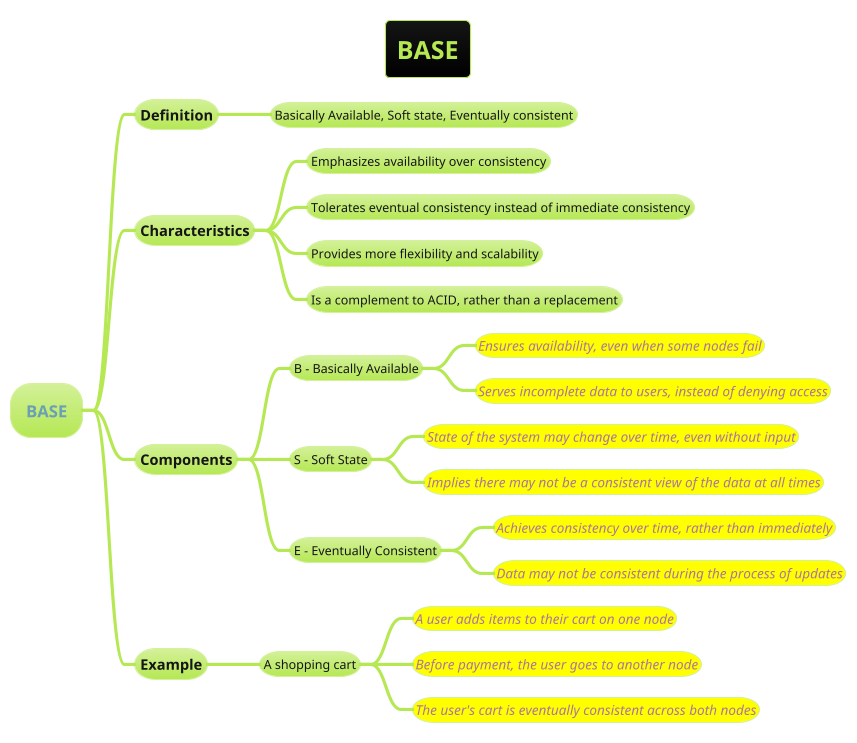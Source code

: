 @startmindmap
title = BASE
!theme hacker


* BASE
** Definition
*** Basically Available, Soft state, Eventually consistent
** Characteristics
*** Emphasizes availability over consistency
*** Tolerates eventual consistency instead of immediate consistency
*** Provides more flexibility and scalability
*** Is a complement to ACID, rather than a replacement
** Components
*** B - Basically Available
****[#yellow] ====<size:13>Ensures availability, even when some nodes fail
****[#yellow] ====<size:13>Serves incomplete data to users, instead of denying access
*** S - Soft State
****[#yellow] ====<size:13>State of the system may change over time, even without input
****[#yellow] ====<size:13>Implies there may not be a consistent view of the data at all times
*** E - Eventually Consistent
****[#yellow] ====<size:13>Achieves consistency over time, rather than immediately
****[#yellow] ====<size:13>Data may not be consistent during the process of updates
** Example
*** A shopping cart
****[#yellow] ====<size:13>A user adds items to their cart on one node
****[#yellow] ====<size:13>Before payment, the user goes to another node
****[#yellow] ====<size:13>The user's cart is eventually consistent across both nodes
@endmindmap

